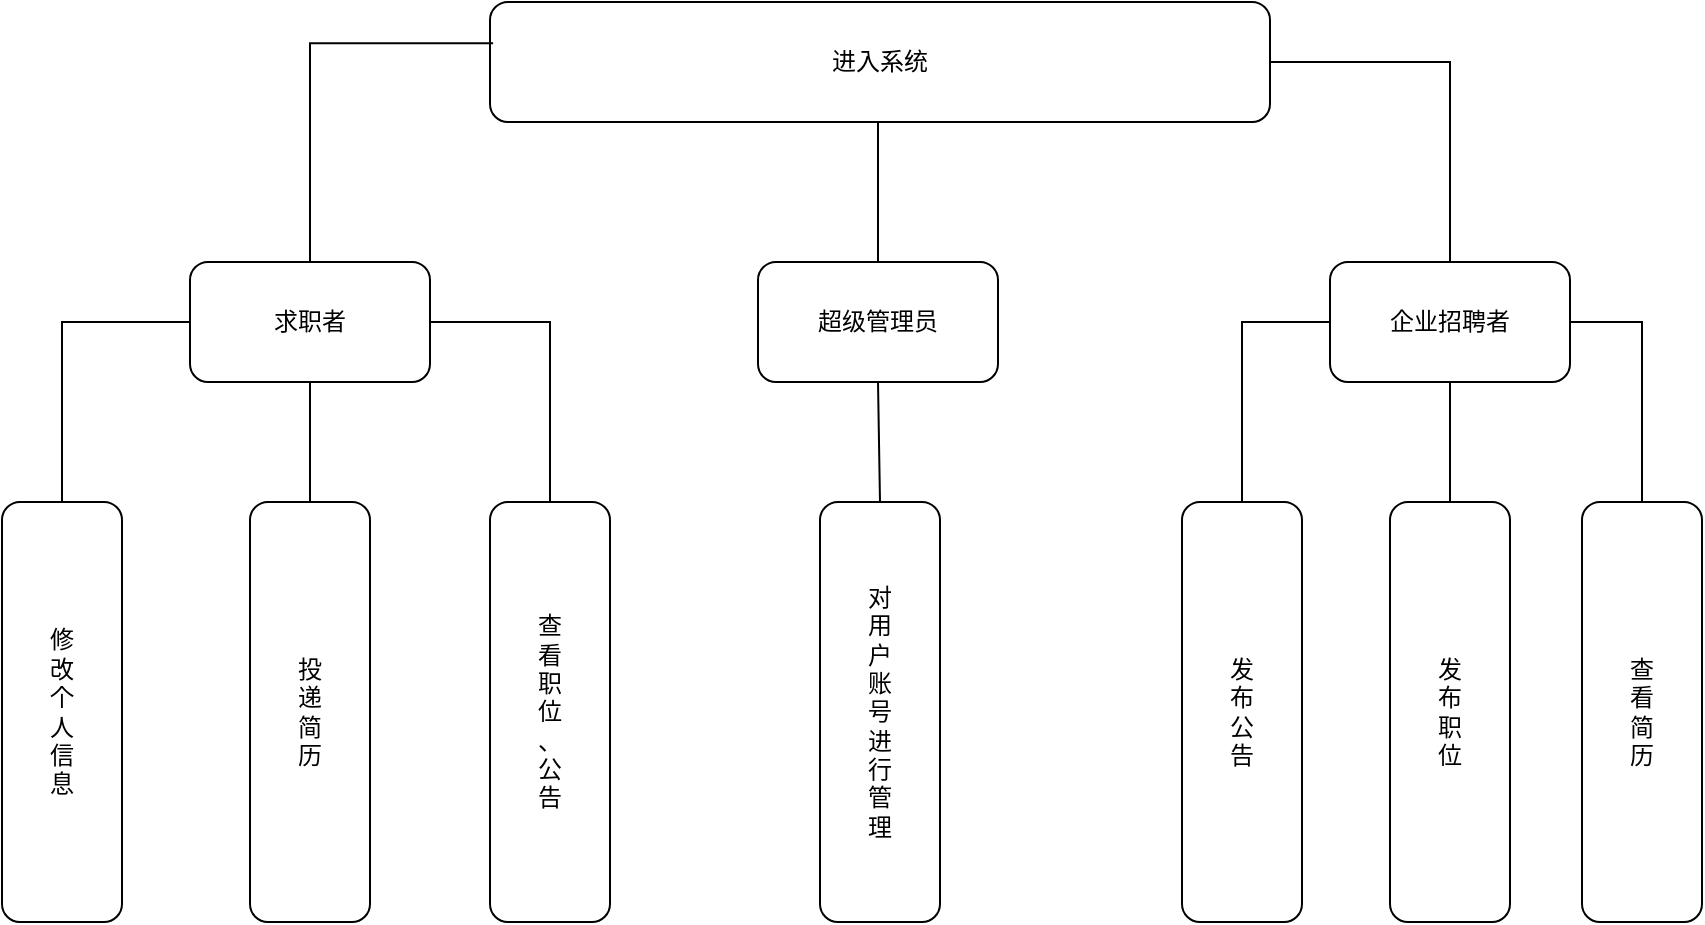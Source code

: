 <mxfile version="21.4.0" type="github">
  <diagram name="第 1 页" id="VgWW5-9GkXaOw6z9ZpyT">
    <mxGraphModel dx="2062" dy="646" grid="1" gridSize="10" guides="1" tooltips="1" connect="1" arrows="1" fold="1" page="1" pageScale="1" pageWidth="827" pageHeight="1169" math="0" shadow="0">
      <root>
        <mxCell id="0" />
        <mxCell id="1" parent="0" />
        <mxCell id="Dpdy79eqZ7wNMfyJNUzU-1" value="进入系统" style="rounded=1;whiteSpace=wrap;html=1;" vertex="1" parent="1">
          <mxGeometry x="84" y="100" width="390" height="60" as="geometry" />
        </mxCell>
        <mxCell id="Dpdy79eqZ7wNMfyJNUzU-2" value="求职者" style="rounded=1;whiteSpace=wrap;html=1;" vertex="1" parent="1">
          <mxGeometry x="-66" y="230" width="120" height="60" as="geometry" />
        </mxCell>
        <mxCell id="Dpdy79eqZ7wNMfyJNUzU-3" value="超级管理员" style="rounded=1;whiteSpace=wrap;html=1;" vertex="1" parent="1">
          <mxGeometry x="218" y="230" width="120" height="60" as="geometry" />
        </mxCell>
        <mxCell id="Dpdy79eqZ7wNMfyJNUzU-4" value="企业招聘者" style="rounded=1;whiteSpace=wrap;html=1;" vertex="1" parent="1">
          <mxGeometry x="504" y="230" width="120" height="60" as="geometry" />
        </mxCell>
        <mxCell id="Dpdy79eqZ7wNMfyJNUzU-5" value="修&lt;br&gt;改&lt;br&gt;个&lt;br&gt;人&lt;br&gt;信&lt;br&gt;息" style="rounded=1;whiteSpace=wrap;html=1;" vertex="1" parent="1">
          <mxGeometry x="-160" y="350" width="60" height="210" as="geometry" />
        </mxCell>
        <mxCell id="Dpdy79eqZ7wNMfyJNUzU-6" value="查&lt;br&gt;看&lt;br&gt;职&lt;br&gt;位&lt;br&gt;、&lt;br&gt;公&lt;br&gt;告" style="rounded=1;whiteSpace=wrap;html=1;" vertex="1" parent="1">
          <mxGeometry x="84" y="350" width="60" height="210" as="geometry" />
        </mxCell>
        <mxCell id="Dpdy79eqZ7wNMfyJNUzU-7" value="投&lt;br&gt;递&lt;br&gt;简&lt;br&gt;历" style="rounded=1;whiteSpace=wrap;html=1;" vertex="1" parent="1">
          <mxGeometry x="-36" y="350" width="60" height="210" as="geometry" />
        </mxCell>
        <mxCell id="Dpdy79eqZ7wNMfyJNUzU-8" value="对&lt;br&gt;用&lt;br&gt;户&lt;br&gt;账&lt;br&gt;号&lt;br&gt;进&lt;br&gt;行&lt;br&gt;管&lt;br&gt;理" style="rounded=1;whiteSpace=wrap;html=1;" vertex="1" parent="1">
          <mxGeometry x="249" y="350" width="60" height="210" as="geometry" />
        </mxCell>
        <mxCell id="Dpdy79eqZ7wNMfyJNUzU-9" value="发&lt;br&gt;布&lt;br&gt;公&lt;br&gt;告" style="rounded=1;whiteSpace=wrap;html=1;" vertex="1" parent="1">
          <mxGeometry x="430" y="350" width="60" height="210" as="geometry" />
        </mxCell>
        <mxCell id="Dpdy79eqZ7wNMfyJNUzU-10" value="发&lt;br&gt;布&lt;br&gt;职&lt;br&gt;位" style="rounded=1;whiteSpace=wrap;html=1;" vertex="1" parent="1">
          <mxGeometry x="534" y="350" width="60" height="210" as="geometry" />
        </mxCell>
        <mxCell id="Dpdy79eqZ7wNMfyJNUzU-11" value="查&lt;br&gt;看&lt;br&gt;简&lt;br&gt;历" style="rounded=1;whiteSpace=wrap;html=1;" vertex="1" parent="1">
          <mxGeometry x="630" y="350" width="60" height="210" as="geometry" />
        </mxCell>
        <mxCell id="Dpdy79eqZ7wNMfyJNUzU-12" value="" style="endArrow=none;html=1;rounded=0;edgeStyle=orthogonalEdgeStyle;exitX=0.5;exitY=0;exitDx=0;exitDy=0;entryX=0.004;entryY=0.343;entryDx=0;entryDy=0;entryPerimeter=0;" edge="1" parent="1" source="Dpdy79eqZ7wNMfyJNUzU-2" target="Dpdy79eqZ7wNMfyJNUzU-1">
          <mxGeometry width="50" height="50" relative="1" as="geometry">
            <mxPoint x="-50" y="140" as="sourcePoint" />
            <mxPoint x="80" y="120" as="targetPoint" />
            <Array as="points">
              <mxPoint x="-6" y="121" />
            </Array>
          </mxGeometry>
        </mxCell>
        <mxCell id="Dpdy79eqZ7wNMfyJNUzU-15" value="" style="endArrow=none;html=1;rounded=0;exitX=0.5;exitY=0;exitDx=0;exitDy=0;" edge="1" parent="1" source="Dpdy79eqZ7wNMfyJNUzU-3">
          <mxGeometry width="50" height="50" relative="1" as="geometry">
            <mxPoint x="230" y="210" as="sourcePoint" />
            <mxPoint x="278" y="160" as="targetPoint" />
          </mxGeometry>
        </mxCell>
        <mxCell id="Dpdy79eqZ7wNMfyJNUzU-17" value="" style="endArrow=none;html=1;rounded=0;exitX=1;exitY=0.5;exitDx=0;exitDy=0;entryX=0.5;entryY=0;entryDx=0;entryDy=0;edgeStyle=orthogonalEdgeStyle;" edge="1" parent="1" source="Dpdy79eqZ7wNMfyJNUzU-1" target="Dpdy79eqZ7wNMfyJNUzU-4">
          <mxGeometry width="50" height="50" relative="1" as="geometry">
            <mxPoint x="490" y="140" as="sourcePoint" />
            <mxPoint x="540" y="90" as="targetPoint" />
          </mxGeometry>
        </mxCell>
        <mxCell id="Dpdy79eqZ7wNMfyJNUzU-18" value="" style="endArrow=none;html=1;rounded=0;entryX=0;entryY=0.5;entryDx=0;entryDy=0;exitX=0.5;exitY=0;exitDx=0;exitDy=0;edgeStyle=orthogonalEdgeStyle;" edge="1" parent="1" source="Dpdy79eqZ7wNMfyJNUzU-5" target="Dpdy79eqZ7wNMfyJNUzU-2">
          <mxGeometry width="50" height="50" relative="1" as="geometry">
            <mxPoint x="-170" y="270" as="sourcePoint" />
            <mxPoint x="-120" y="220" as="targetPoint" />
          </mxGeometry>
        </mxCell>
        <mxCell id="Dpdy79eqZ7wNMfyJNUzU-19" value="" style="endArrow=none;html=1;rounded=0;entryX=0.5;entryY=1;entryDx=0;entryDy=0;exitX=0.5;exitY=0;exitDx=0;exitDy=0;" edge="1" parent="1" source="Dpdy79eqZ7wNMfyJNUzU-7" target="Dpdy79eqZ7wNMfyJNUzU-2">
          <mxGeometry width="50" height="50" relative="1" as="geometry">
            <mxPoint x="-60" y="350" as="sourcePoint" />
            <mxPoint x="-10" y="300" as="targetPoint" />
          </mxGeometry>
        </mxCell>
        <mxCell id="Dpdy79eqZ7wNMfyJNUzU-20" value="" style="endArrow=none;html=1;rounded=0;exitX=1;exitY=0.5;exitDx=0;exitDy=0;entryX=0.5;entryY=0;entryDx=0;entryDy=0;edgeStyle=orthogonalEdgeStyle;" edge="1" parent="1" source="Dpdy79eqZ7wNMfyJNUzU-2" target="Dpdy79eqZ7wNMfyJNUzU-6">
          <mxGeometry width="50" height="50" relative="1" as="geometry">
            <mxPoint x="90" y="250" as="sourcePoint" />
            <mxPoint x="140" y="200" as="targetPoint" />
          </mxGeometry>
        </mxCell>
        <mxCell id="Dpdy79eqZ7wNMfyJNUzU-21" value="" style="endArrow=none;html=1;rounded=0;entryX=0.5;entryY=1;entryDx=0;entryDy=0;exitX=0.5;exitY=0;exitDx=0;exitDy=0;" edge="1" parent="1" source="Dpdy79eqZ7wNMfyJNUzU-8" target="Dpdy79eqZ7wNMfyJNUzU-3">
          <mxGeometry width="50" height="50" relative="1" as="geometry">
            <mxPoint x="180" y="360" as="sourcePoint" />
            <mxPoint x="230" y="310" as="targetPoint" />
          </mxGeometry>
        </mxCell>
        <mxCell id="Dpdy79eqZ7wNMfyJNUzU-22" value="" style="endArrow=none;html=1;rounded=0;entryX=0;entryY=0.5;entryDx=0;entryDy=0;exitX=0.5;exitY=0;exitDx=0;exitDy=0;edgeStyle=orthogonalEdgeStyle;" edge="1" parent="1" source="Dpdy79eqZ7wNMfyJNUzU-9" target="Dpdy79eqZ7wNMfyJNUzU-4">
          <mxGeometry width="50" height="50" relative="1" as="geometry">
            <mxPoint x="430" y="310" as="sourcePoint" />
            <mxPoint x="480" y="260" as="targetPoint" />
          </mxGeometry>
        </mxCell>
        <mxCell id="Dpdy79eqZ7wNMfyJNUzU-23" value="" style="endArrow=none;html=1;rounded=0;entryX=0.5;entryY=1;entryDx=0;entryDy=0;exitX=0.5;exitY=0;exitDx=0;exitDy=0;" edge="1" parent="1" source="Dpdy79eqZ7wNMfyJNUzU-10" target="Dpdy79eqZ7wNMfyJNUzU-4">
          <mxGeometry width="50" height="50" relative="1" as="geometry">
            <mxPoint x="520" y="350" as="sourcePoint" />
            <mxPoint x="570" y="300" as="targetPoint" />
          </mxGeometry>
        </mxCell>
        <mxCell id="Dpdy79eqZ7wNMfyJNUzU-24" value="" style="endArrow=none;html=1;rounded=0;entryX=1;entryY=0.5;entryDx=0;entryDy=0;exitX=0.5;exitY=0;exitDx=0;exitDy=0;edgeStyle=orthogonalEdgeStyle;" edge="1" parent="1" source="Dpdy79eqZ7wNMfyJNUzU-11" target="Dpdy79eqZ7wNMfyJNUzU-4">
          <mxGeometry width="50" height="50" relative="1" as="geometry">
            <mxPoint x="624" y="320" as="sourcePoint" />
            <mxPoint x="674" y="270" as="targetPoint" />
          </mxGeometry>
        </mxCell>
      </root>
    </mxGraphModel>
  </diagram>
</mxfile>
